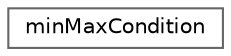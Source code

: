 digraph "Graphical Class Hierarchy"
{
 // LATEX_PDF_SIZE
  bgcolor="transparent";
  edge [fontname=Helvetica,fontsize=10,labelfontname=Helvetica,labelfontsize=10];
  node [fontname=Helvetica,fontsize=10,shape=box,height=0.2,width=0.4];
  rankdir="LR";
  Node0 [id="Node000000",label="minMaxCondition",height=0.2,width=0.4,color="grey40", fillcolor="white", style="filled",URL="$classFoam_1_1minMaxCondition.html",tooltip="Minimum/maximum run time conditions. If the value type is not scalar, the magnitude of the value is u..."];
}
